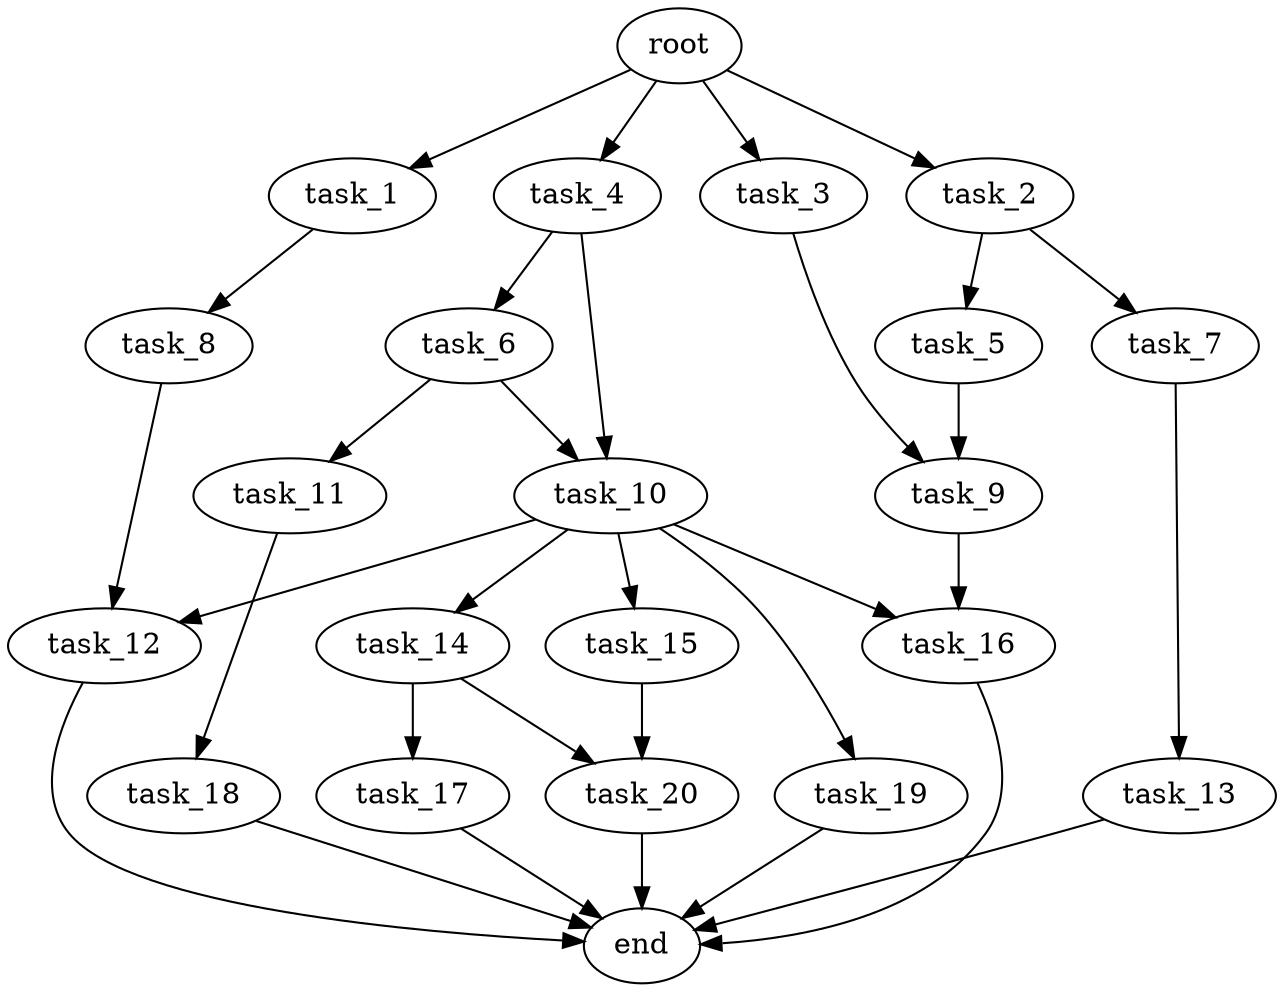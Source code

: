digraph G {
  root [size="0.000000e+00"];
  task_1 [size="7.461372e+09"];
  task_2 [size="2.152114e+09"];
  task_3 [size="4.198905e+09"];
  task_4 [size="3.409619e+09"];
  task_5 [size="3.701161e+09"];
  task_6 [size="7.216238e+09"];
  task_7 [size="7.768579e+09"];
  task_8 [size="5.676368e+09"];
  task_9 [size="8.504854e+08"];
  task_10 [size="5.270357e+08"];
  task_11 [size="1.574942e+09"];
  task_12 [size="6.178764e+09"];
  task_13 [size="6.740013e+09"];
  task_14 [size="2.721756e+09"];
  task_15 [size="6.619725e+09"];
  task_16 [size="4.857131e+09"];
  task_17 [size="4.421000e+09"];
  task_18 [size="2.732395e+09"];
  task_19 [size="7.549676e+09"];
  task_20 [size="1.139061e+09"];
  end [size="0.000000e+00"];

  root -> task_1 [size="1.000000e-12"];
  root -> task_2 [size="1.000000e-12"];
  root -> task_3 [size="1.000000e-12"];
  root -> task_4 [size="1.000000e-12"];
  task_1 -> task_8 [size="5.676368e+08"];
  task_2 -> task_5 [size="3.701161e+08"];
  task_2 -> task_7 [size="7.768579e+08"];
  task_3 -> task_9 [size="4.252427e+07"];
  task_4 -> task_6 [size="7.216238e+08"];
  task_4 -> task_10 [size="2.635178e+07"];
  task_5 -> task_9 [size="4.252427e+07"];
  task_6 -> task_10 [size="2.635178e+07"];
  task_6 -> task_11 [size="1.574942e+08"];
  task_7 -> task_13 [size="6.740013e+08"];
  task_8 -> task_12 [size="3.089382e+08"];
  task_9 -> task_16 [size="2.428566e+08"];
  task_10 -> task_12 [size="3.089382e+08"];
  task_10 -> task_14 [size="2.721756e+08"];
  task_10 -> task_15 [size="6.619725e+08"];
  task_10 -> task_16 [size="2.428566e+08"];
  task_10 -> task_19 [size="7.549676e+08"];
  task_11 -> task_18 [size="2.732395e+08"];
  task_12 -> end [size="1.000000e-12"];
  task_13 -> end [size="1.000000e-12"];
  task_14 -> task_17 [size="4.421000e+08"];
  task_14 -> task_20 [size="5.695306e+07"];
  task_15 -> task_20 [size="5.695306e+07"];
  task_16 -> end [size="1.000000e-12"];
  task_17 -> end [size="1.000000e-12"];
  task_18 -> end [size="1.000000e-12"];
  task_19 -> end [size="1.000000e-12"];
  task_20 -> end [size="1.000000e-12"];
}
